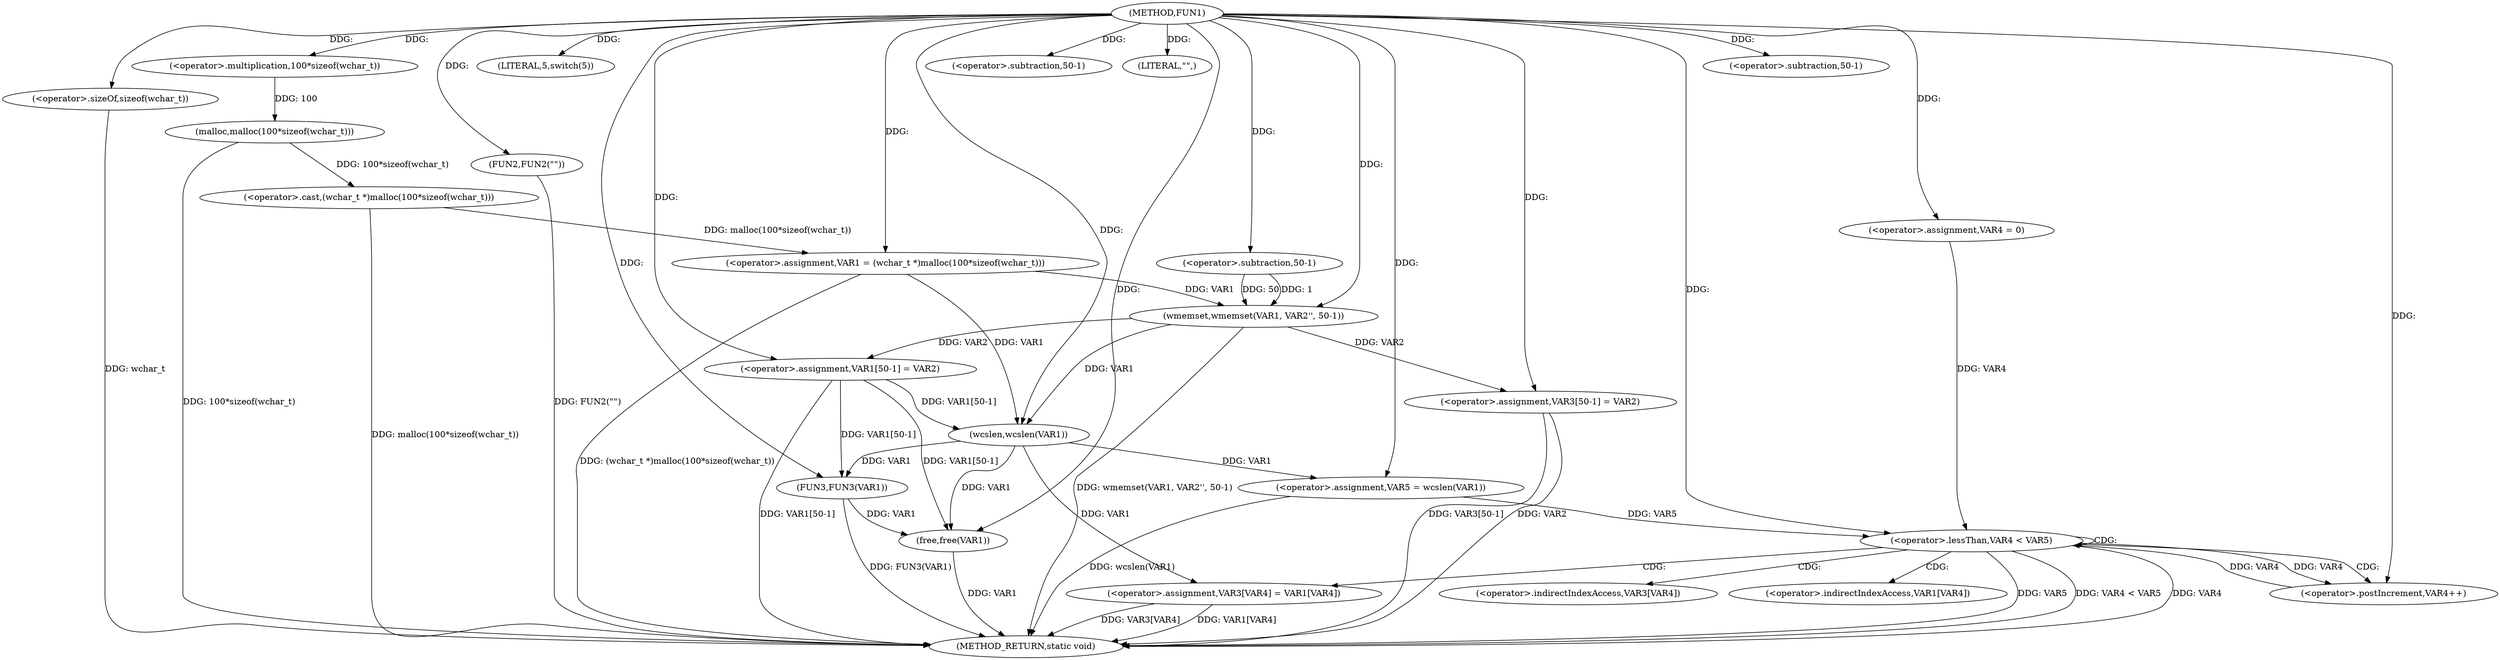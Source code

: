 digraph FUN1 {  
"1000100" [label = "(METHOD,FUN1)" ]
"1000170" [label = "(METHOD_RETURN,static void)" ]
"1000103" [label = "(<operator>.assignment,VAR1 = (wchar_t *)malloc(100*sizeof(wchar_t)))" ]
"1000105" [label = "(<operator>.cast,(wchar_t *)malloc(100*sizeof(wchar_t)))" ]
"1000107" [label = "(malloc,malloc(100*sizeof(wchar_t)))" ]
"1000108" [label = "(<operator>.multiplication,100*sizeof(wchar_t))" ]
"1000110" [label = "(<operator>.sizeOf,sizeof(wchar_t))" ]
"1000113" [label = "(LITERAL,5,switch(5))" ]
"1000116" [label = "(FUN2,FUN2(\"\"))" ]
"1000120" [label = "(wmemset,wmemset(VAR1, VAR2'', 50-1))" ]
"1000123" [label = "(<operator>.subtraction,50-1)" ]
"1000126" [label = "(<operator>.assignment,VAR1[50-1] = VAR2)" ]
"1000129" [label = "(<operator>.subtraction,50-1)" ]
"1000135" [label = "(LITERAL,\"\",)" ]
"1000138" [label = "(<operator>.assignment,VAR5 = wcslen(VAR1))" ]
"1000140" [label = "(wcslen,wcslen(VAR1))" ]
"1000143" [label = "(<operator>.assignment,VAR4 = 0)" ]
"1000146" [label = "(<operator>.lessThan,VAR4 < VAR5)" ]
"1000149" [label = "(<operator>.postIncrement,VAR4++)" ]
"1000152" [label = "(<operator>.assignment,VAR3[VAR4] = VAR1[VAR4])" ]
"1000159" [label = "(<operator>.assignment,VAR3[50-1] = VAR2)" ]
"1000162" [label = "(<operator>.subtraction,50-1)" ]
"1000166" [label = "(FUN3,FUN3(VAR1))" ]
"1000168" [label = "(free,free(VAR1))" ]
"1000153" [label = "(<operator>.indirectIndexAccess,VAR3[VAR4])" ]
"1000156" [label = "(<operator>.indirectIndexAccess,VAR1[VAR4])" ]
  "1000107" -> "1000170"  [ label = "DDG: 100*sizeof(wchar_t)"] 
  "1000105" -> "1000170"  [ label = "DDG: malloc(100*sizeof(wchar_t))"] 
  "1000168" -> "1000170"  [ label = "DDG: VAR1"] 
  "1000103" -> "1000170"  [ label = "DDG: (wchar_t *)malloc(100*sizeof(wchar_t))"] 
  "1000159" -> "1000170"  [ label = "DDG: VAR3[50-1]"] 
  "1000159" -> "1000170"  [ label = "DDG: VAR2"] 
  "1000166" -> "1000170"  [ label = "DDG: FUN3(VAR1)"] 
  "1000138" -> "1000170"  [ label = "DDG: wcslen(VAR1)"] 
  "1000146" -> "1000170"  [ label = "DDG: VAR5"] 
  "1000126" -> "1000170"  [ label = "DDG: VAR1[50-1]"] 
  "1000152" -> "1000170"  [ label = "DDG: VAR3[VAR4]"] 
  "1000120" -> "1000170"  [ label = "DDG: wmemset(VAR1, VAR2'', 50-1)"] 
  "1000152" -> "1000170"  [ label = "DDG: VAR1[VAR4]"] 
  "1000146" -> "1000170"  [ label = "DDG: VAR4 < VAR5"] 
  "1000146" -> "1000170"  [ label = "DDG: VAR4"] 
  "1000110" -> "1000170"  [ label = "DDG: wchar_t"] 
  "1000116" -> "1000170"  [ label = "DDG: FUN2(\"\")"] 
  "1000105" -> "1000103"  [ label = "DDG: malloc(100*sizeof(wchar_t))"] 
  "1000100" -> "1000103"  [ label = "DDG: "] 
  "1000107" -> "1000105"  [ label = "DDG: 100*sizeof(wchar_t)"] 
  "1000108" -> "1000107"  [ label = "DDG: 100"] 
  "1000100" -> "1000108"  [ label = "DDG: "] 
  "1000100" -> "1000110"  [ label = "DDG: "] 
  "1000100" -> "1000113"  [ label = "DDG: "] 
  "1000100" -> "1000116"  [ label = "DDG: "] 
  "1000103" -> "1000120"  [ label = "DDG: VAR1"] 
  "1000100" -> "1000120"  [ label = "DDG: "] 
  "1000123" -> "1000120"  [ label = "DDG: 50"] 
  "1000123" -> "1000120"  [ label = "DDG: 1"] 
  "1000100" -> "1000123"  [ label = "DDG: "] 
  "1000120" -> "1000126"  [ label = "DDG: VAR2"] 
  "1000100" -> "1000126"  [ label = "DDG: "] 
  "1000100" -> "1000129"  [ label = "DDG: "] 
  "1000100" -> "1000135"  [ label = "DDG: "] 
  "1000140" -> "1000138"  [ label = "DDG: VAR1"] 
  "1000100" -> "1000138"  [ label = "DDG: "] 
  "1000103" -> "1000140"  [ label = "DDG: VAR1"] 
  "1000120" -> "1000140"  [ label = "DDG: VAR1"] 
  "1000126" -> "1000140"  [ label = "DDG: VAR1[50-1]"] 
  "1000100" -> "1000140"  [ label = "DDG: "] 
  "1000100" -> "1000143"  [ label = "DDG: "] 
  "1000143" -> "1000146"  [ label = "DDG: VAR4"] 
  "1000149" -> "1000146"  [ label = "DDG: VAR4"] 
  "1000100" -> "1000146"  [ label = "DDG: "] 
  "1000138" -> "1000146"  [ label = "DDG: VAR5"] 
  "1000146" -> "1000149"  [ label = "DDG: VAR4"] 
  "1000100" -> "1000149"  [ label = "DDG: "] 
  "1000140" -> "1000152"  [ label = "DDG: VAR1"] 
  "1000100" -> "1000159"  [ label = "DDG: "] 
  "1000120" -> "1000159"  [ label = "DDG: VAR2"] 
  "1000100" -> "1000162"  [ label = "DDG: "] 
  "1000140" -> "1000166"  [ label = "DDG: VAR1"] 
  "1000126" -> "1000166"  [ label = "DDG: VAR1[50-1]"] 
  "1000100" -> "1000166"  [ label = "DDG: "] 
  "1000166" -> "1000168"  [ label = "DDG: VAR1"] 
  "1000126" -> "1000168"  [ label = "DDG: VAR1[50-1]"] 
  "1000100" -> "1000168"  [ label = "DDG: "] 
  "1000140" -> "1000168"  [ label = "DDG: VAR1"] 
  "1000146" -> "1000153"  [ label = "CDG: "] 
  "1000146" -> "1000156"  [ label = "CDG: "] 
  "1000146" -> "1000152"  [ label = "CDG: "] 
  "1000146" -> "1000146"  [ label = "CDG: "] 
  "1000146" -> "1000149"  [ label = "CDG: "] 
}
